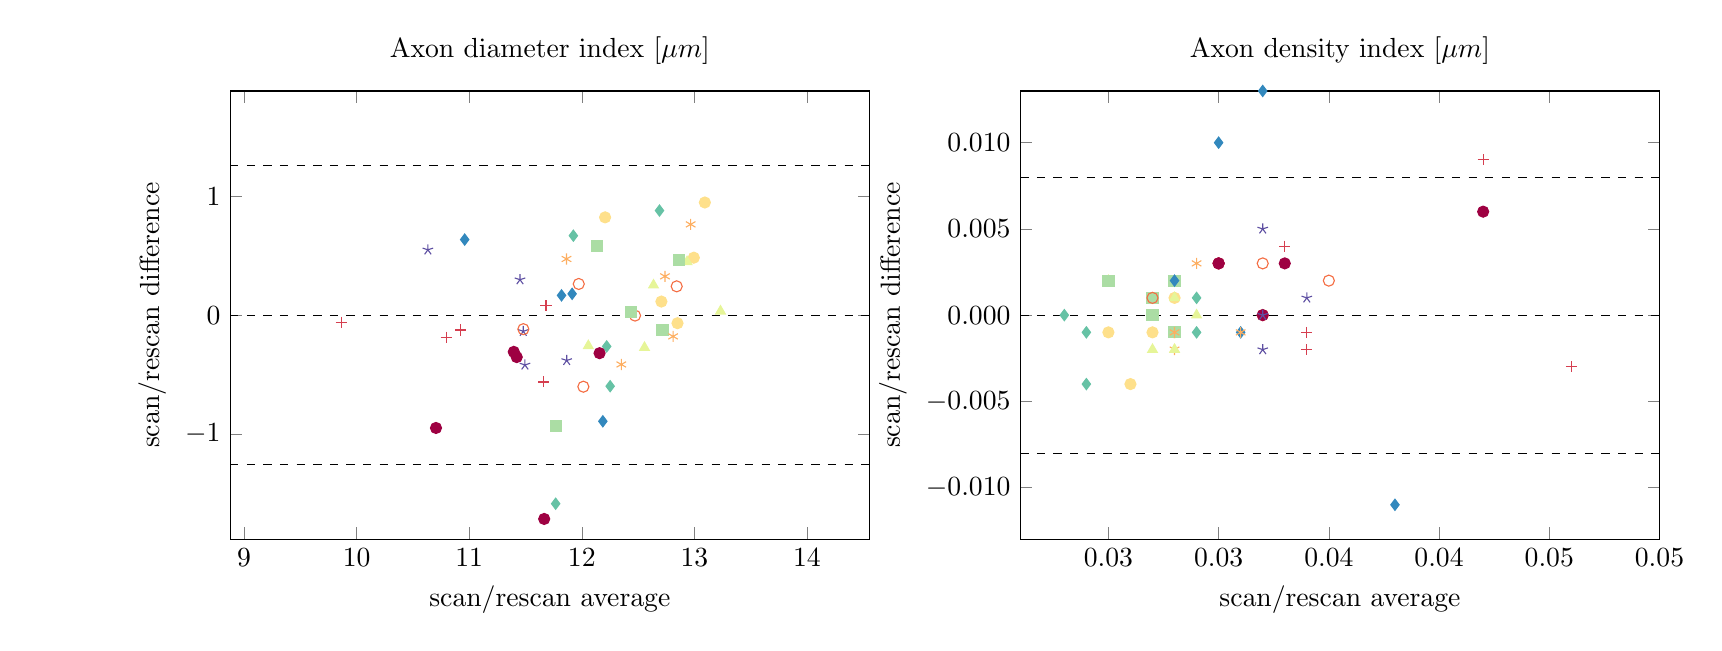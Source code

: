 %!TEX root = ../../thesis.tex
%created by ICC.r
\definecolor{brewer10_1}{HTML}{9E0142}
\definecolor{brewer10_2}{HTML}{D53E4F}
\definecolor{brewer10_3}{HTML}{F46D43}
\definecolor{brewer10_4}{HTML}{FDAE61}
\definecolor{brewer10_5}{HTML}{FEE08B}
\definecolor{brewer10_6}{HTML}{E6F598}
\definecolor{brewer10_7}{HTML}{ABDDA4}
\definecolor{brewer10_8}{HTML}{66C2A5}
\definecolor{brewer10_9}{HTML}{3288BD}
\definecolor{brewer10_10}{HTML}{5E4FA2}
\pgfplotsset{blandaltman/.style={scatter/classes=
{
R1={color=brewer10_1, mark=*, mark options={scale=1.5}}, R2={color=brewer10_3, mark=o, mark options={scale=1.5}}, R3={color=brewer10_4, mark=asterisk, mark options={scale=1.5}}, R4={color=brewer10_5, mark=oplus*, mark options={scale=1.5}}, R5={color=brewer10_6, mark=triangle*, mark options={scale=1.5}}, R6={color=brewer10_7, mark=square*, mark options={scale=1.5}}, R7={color=brewer10_8, mark=diamond*, mark options={scale=1.5}}, R8={color=brewer10_9, mark=diamond*, mark options={scale=1.5}}, R9={color=brewer10_10, mark=star, mark options={scale=1.5}}, R10={color=brewer10_2, mark=+, mark options={scale=1.5}}
}
}}
\begin{tikzpicture}[scale=1]
\begin{axis}[legend columns=-1, blandaltman,width=0.8*\textwidth, height=0.6*\textwidth, xmin=8.877,xmax=14.555,ymin=-1.885,ymax=1.885, legend to name=leg:chap 9 bland altman,
	title={Axon diameter index $[\mu m]$},
	xlabel={scan/rescan average},
	ylabel={scan/rescan difference},]
\addplot+[only marks, scatter]  [scatter src=explicit symbolic] 
coordinates {
(11.422, -0.353)[R1]
(11.973, 0.262)[R2]
(12.739, 0.326)[R3]
(12.995, 0.483)[R4]
(12.935, 0.448)[R5]
(12.717, -0.125)[R6]
(12.221, -0.263)[R7]
(11.914, 0.179)[R8]
(11.48, -0.136)[R9]
(11.682, 0.08)[R10]
(10.705, -0.949)[R1]
(11.481, -0.118)[R2]
(11.864, 0.472)[R3]
(12.207, 0.822)[R4]
(12.058, -0.258)[R5]
(12.136, 0.579)[R6]
(11.925, 0.668)[R7]
(10.96, 0.635)[R8]
(10.633, 0.549)[R9]
(9.863, -0.059)[R10]
(11.396, -0.309)[R1]
(12.473, -0.004)[R2]
(12.811, -0.179)[R3]
(12.85, -0.068)[R4]
(12.557, -0.273)[R5]
(11.769, -0.933)[R6]
(11.768, -1.586)[R7]
(11.848, -1.921)[R8]
(11.495, -0.419)[R9]
(10.795, -0.185)[R10]
(11.666, -1.714)[R1]
(12.014, -0.602)[R2]
(12.351, -0.415)[R3]
(12.707, 0.114)[R4]
(12.637, 0.252)[R5]
(12.438, 0.024)[R6]
(12.252, -0.598)[R7]
(12.187, -0.893)[R8]
(11.866, -0.381)[R9]
(10.925, -0.125)[R10]
(12.158, -0.32)[R1]
(12.843, 0.242)[R2]
(12.967, 0.763)[R3]
(13.093, 0.947)[R4]
(13.232, 0.033)[R5]
(12.86, 0.464)[R6]
(12.69, 0.879)[R7]
(11.82, 0.166)[R8]
(11.451, 0.298)[R9]
(11.663, -0.562)[R10]
};
\draw[dashed] (axis cs:8.877,-1.256) -- (axis cs:14.555,-1.256);
\draw[dashed] (axis cs:8.877,0.0) -- (axis cs:14.555,0.0);
\draw[dashed] (axis cs:8.877,1.256) -- (axis cs:14.555,1.256);
\legend{G1,G2, G3, B1, B2, B3, I, S1, S2, S3};
\end{axis}
\end{tikzpicture}\\
\begin{tikzpicture}[scale=1]
\begin{axis}[scaled ticks=false, blandaltman,width=0.8*\textwidth, height=0.6*\textwidth, xmin=0.021,xmax=0.05,ymin=-0.013,ymax=0.013,%
    xticklabel style={/pgf/number format/.cd,fixed}, % Use fixed point notation
	yticklabel style={/pgf/number format/.cd,fixed, precision=3, zerofill}, % Use fixed point notation
	title={Axon density index $[\mu m]$},
	xlabel={scan/rescan average},
	ylabel={scan/rescan difference},]
\addplot+[only marks, scatter]  [scatter src=explicit symbolic] coordinates {
(0.033, 0.003)[R1]
(0.032, -0.0)[R2]
(0.028, -0.002)[R3]
(0.027, -0.001)[R4]
(0.027, -0.002)[R5]
(0.027, 0.0)[R6]
(0.029, 0.001)[R7]
(0.031, -0.001)[R8]
(0.034, 0.001)[R9]
(0.034, -0.001)[R10]
(0.042, 0.006)[R1]
(0.035, 0.002)[R2]
(0.031, -0.001)[R3]
(0.028, -0.001)[R4]
(0.029, 0.0)[R5]
(0.028, -0.001)[R6]
(0.029, -0.001)[R7]
(0.038, -0.011)[R8]
(0.043, -0.014)[R9]
(0.046, -0.003)[R10]
(0.032, -0.0)[R1]
(0.03, 0.003)[R2]
(0.028, -0.001)[R3]
(0.026, -0.004)[R4]
(0.028, -0.002)[R5]
(0.028, 0.002)[R6]
(0.023, 0.0)[R7]
(0.032, 0.013)[R8]
(0.032, -0.002)[R9]
(0.034, -0.002)[R10]
(0.03, 0.003)[R1]
(0.032, 0.003)[R2]
(0.029, 0.003)[R3]
(0.028, 0.001)[R4]
(0.028, 0.001)[R5]
(0.027, 0.001)[R6]
(0.024, -0.004)[R7]
(0.03, 0.01)[R8]
(0.032, 0.005)[R9]
(0.042, 0.009)[R10]
(0.03, 0.003)[R1]
(0.027, 0.001)[R2]
(0.025, 0.002)[R3]
(0.025, -0.001)[R4]
(0.025, 0.002)[R5]
(0.025, 0.002)[R6]
(0.024, -0.001)[R7]
(0.028, 0.002)[R8]
(0.032, -0.0)[R9]
(0.033, 0.004)[R10]
};
\draw[dashed] (axis cs:0.021,-0.008) -- (axis cs:0.05,-0.008);
\draw[dashed] (axis cs:0.021,0.0) -- (axis cs:0.05,0.0);
\draw[dashed] (axis cs:0.021,0.008) -- (axis cs:0.05,0.008);
%\legend{R1, R10, R2, R3, R4, R5, R6, R7, R8, R9};
\end{axis}
\end{tikzpicture}
